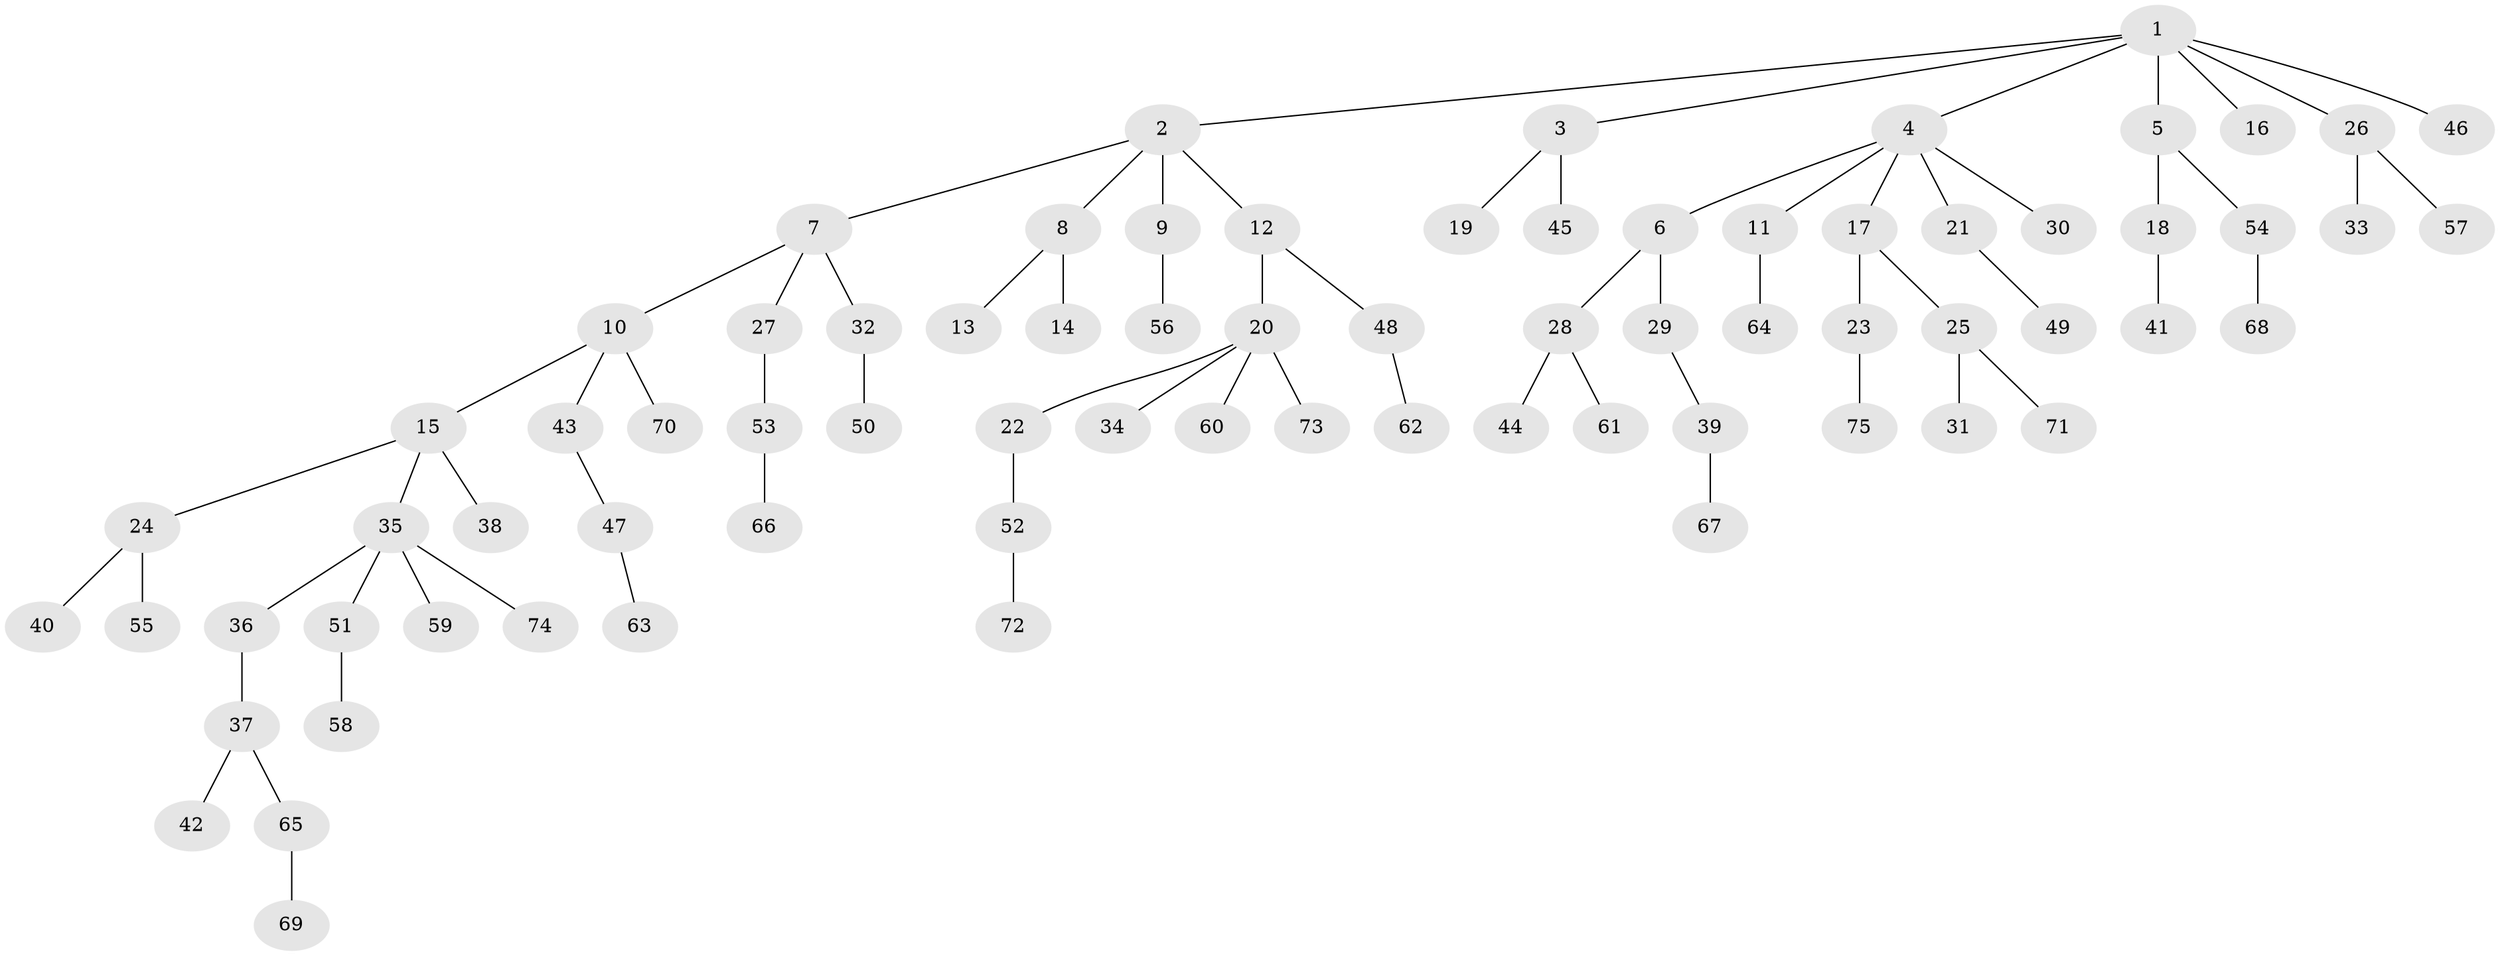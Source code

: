 // coarse degree distribution, {11: 0.019230769230769232, 6: 0.038461538461538464, 2: 0.17307692307692307, 3: 0.07692307692307693, 4: 0.057692307692307696, 1: 0.6153846153846154, 5: 0.019230769230769232}
// Generated by graph-tools (version 1.1) at 2025/24/03/03/25 07:24:08]
// undirected, 75 vertices, 74 edges
graph export_dot {
graph [start="1"]
  node [color=gray90,style=filled];
  1;
  2;
  3;
  4;
  5;
  6;
  7;
  8;
  9;
  10;
  11;
  12;
  13;
  14;
  15;
  16;
  17;
  18;
  19;
  20;
  21;
  22;
  23;
  24;
  25;
  26;
  27;
  28;
  29;
  30;
  31;
  32;
  33;
  34;
  35;
  36;
  37;
  38;
  39;
  40;
  41;
  42;
  43;
  44;
  45;
  46;
  47;
  48;
  49;
  50;
  51;
  52;
  53;
  54;
  55;
  56;
  57;
  58;
  59;
  60;
  61;
  62;
  63;
  64;
  65;
  66;
  67;
  68;
  69;
  70;
  71;
  72;
  73;
  74;
  75;
  1 -- 2;
  1 -- 3;
  1 -- 4;
  1 -- 5;
  1 -- 16;
  1 -- 26;
  1 -- 46;
  2 -- 7;
  2 -- 8;
  2 -- 9;
  2 -- 12;
  3 -- 19;
  3 -- 45;
  4 -- 6;
  4 -- 11;
  4 -- 17;
  4 -- 21;
  4 -- 30;
  5 -- 18;
  5 -- 54;
  6 -- 28;
  6 -- 29;
  7 -- 10;
  7 -- 27;
  7 -- 32;
  8 -- 13;
  8 -- 14;
  9 -- 56;
  10 -- 15;
  10 -- 43;
  10 -- 70;
  11 -- 64;
  12 -- 20;
  12 -- 48;
  15 -- 24;
  15 -- 35;
  15 -- 38;
  17 -- 23;
  17 -- 25;
  18 -- 41;
  20 -- 22;
  20 -- 34;
  20 -- 60;
  20 -- 73;
  21 -- 49;
  22 -- 52;
  23 -- 75;
  24 -- 40;
  24 -- 55;
  25 -- 31;
  25 -- 71;
  26 -- 33;
  26 -- 57;
  27 -- 53;
  28 -- 44;
  28 -- 61;
  29 -- 39;
  32 -- 50;
  35 -- 36;
  35 -- 51;
  35 -- 59;
  35 -- 74;
  36 -- 37;
  37 -- 42;
  37 -- 65;
  39 -- 67;
  43 -- 47;
  47 -- 63;
  48 -- 62;
  51 -- 58;
  52 -- 72;
  53 -- 66;
  54 -- 68;
  65 -- 69;
}
